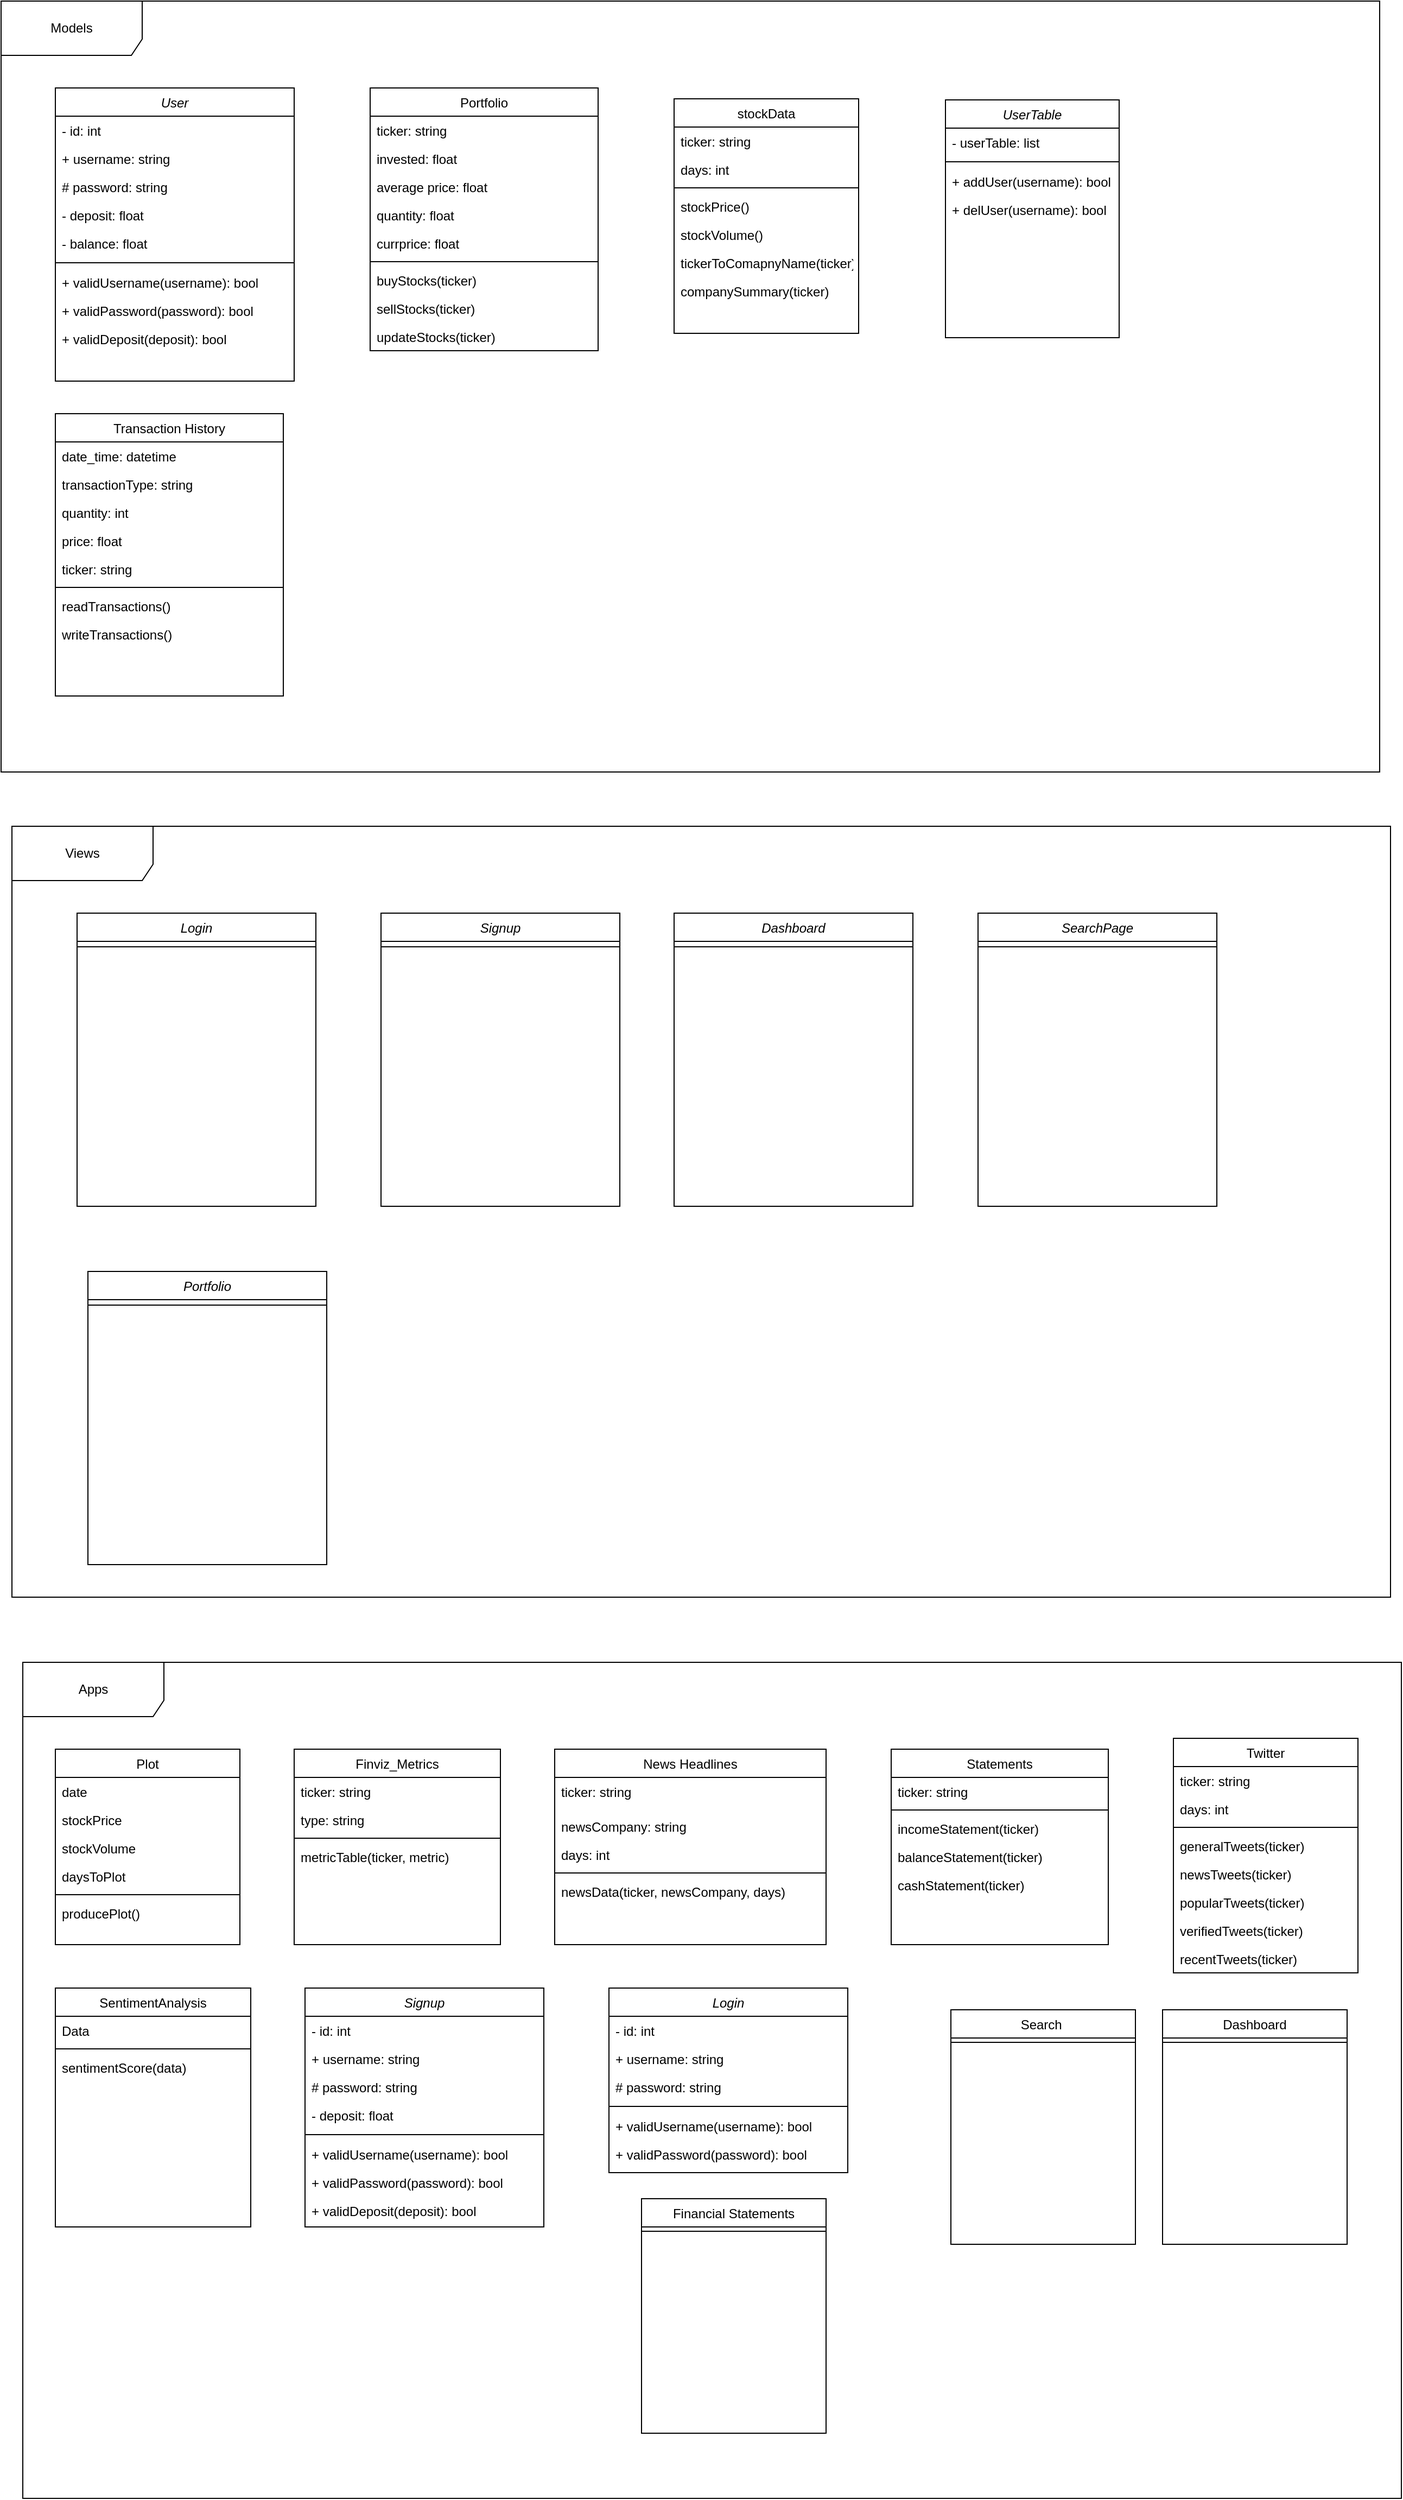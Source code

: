 <mxfile version="17.4.1" type="github">
  <diagram id="C5RBs43oDa-KdzZeNtuy" name="Page-1">
    <mxGraphModel dx="2169" dy="1180" grid="1" gridSize="10" guides="1" tooltips="1" connect="1" arrows="1" fold="1" page="1" pageScale="1" pageWidth="827" pageHeight="1169" math="0" shadow="0">
      <root>
        <mxCell id="WIyWlLk6GJQsqaUBKTNV-0" />
        <mxCell id="WIyWlLk6GJQsqaUBKTNV-1" parent="WIyWlLk6GJQsqaUBKTNV-0" />
        <mxCell id="1weRqugIdBJFa7zjLyVs-10" value="Models" style="shape=umlFrame;whiteSpace=wrap;html=1;hachureGap=4;width=130;height=50;" parent="WIyWlLk6GJQsqaUBKTNV-1" vertex="1">
          <mxGeometry x="-780" y="10" width="1270" height="710" as="geometry" />
        </mxCell>
        <mxCell id="1weRqugIdBJFa7zjLyVs-0" value="User" style="swimlane;fontStyle=2;align=center;verticalAlign=top;childLayout=stackLayout;horizontal=1;startSize=26;horizontalStack=0;resizeParent=1;resizeLast=0;collapsible=1;marginBottom=0;rounded=0;shadow=0;strokeWidth=1;" parent="WIyWlLk6GJQsqaUBKTNV-1" vertex="1">
          <mxGeometry x="-730" y="90" width="220" height="270" as="geometry">
            <mxRectangle x="220" y="120" width="160" height="26" as="alternateBounds" />
          </mxGeometry>
        </mxCell>
        <mxCell id="1weRqugIdBJFa7zjLyVs-1" value="- id: int" style="text;align=left;verticalAlign=top;spacingLeft=4;spacingRight=4;overflow=hidden;rotatable=0;points=[[0,0.5],[1,0.5]];portConstraint=eastwest;rounded=0;shadow=0;html=0;" parent="1weRqugIdBJFa7zjLyVs-0" vertex="1">
          <mxGeometry y="26" width="220" height="26" as="geometry" />
        </mxCell>
        <mxCell id="1weRqugIdBJFa7zjLyVs-2" value="+ username: string" style="text;align=left;verticalAlign=top;spacingLeft=4;spacingRight=4;overflow=hidden;rotatable=0;points=[[0,0.5],[1,0.5]];portConstraint=eastwest;" parent="1weRqugIdBJFa7zjLyVs-0" vertex="1">
          <mxGeometry y="52" width="220" height="26" as="geometry" />
        </mxCell>
        <mxCell id="1weRqugIdBJFa7zjLyVs-3" value="# password: string" style="text;align=left;verticalAlign=top;spacingLeft=4;spacingRight=4;overflow=hidden;rotatable=0;points=[[0,0.5],[1,0.5]];portConstraint=eastwest;rounded=0;shadow=0;html=0;" parent="1weRqugIdBJFa7zjLyVs-0" vertex="1">
          <mxGeometry y="78" width="220" height="26" as="geometry" />
        </mxCell>
        <mxCell id="1weRqugIdBJFa7zjLyVs-4" value="- deposit: float&#xa;" style="text;align=left;verticalAlign=top;spacingLeft=4;spacingRight=4;overflow=hidden;rotatable=0;points=[[0,0.5],[1,0.5]];portConstraint=eastwest;rounded=0;shadow=0;html=0;" parent="1weRqugIdBJFa7zjLyVs-0" vertex="1">
          <mxGeometry y="104" width="220" height="26" as="geometry" />
        </mxCell>
        <mxCell id="1weRqugIdBJFa7zjLyVs-11" value="- balance: float" style="text;align=left;verticalAlign=top;spacingLeft=4;spacingRight=4;overflow=hidden;rotatable=0;points=[[0,0.5],[1,0.5]];portConstraint=eastwest;rounded=0;shadow=0;html=0;" parent="1weRqugIdBJFa7zjLyVs-0" vertex="1">
          <mxGeometry y="130" width="220" height="26" as="geometry" />
        </mxCell>
        <mxCell id="1weRqugIdBJFa7zjLyVs-5" value="" style="line;html=1;strokeWidth=1;align=left;verticalAlign=middle;spacingTop=-1;spacingLeft=3;spacingRight=3;rotatable=0;labelPosition=right;points=[];portConstraint=eastwest;" parent="1weRqugIdBJFa7zjLyVs-0" vertex="1">
          <mxGeometry y="156" width="220" height="10" as="geometry" />
        </mxCell>
        <mxCell id="1weRqugIdBJFa7zjLyVs-6" value="+ validUsername(username): bool&#xa;" style="text;align=left;verticalAlign=top;spacingLeft=4;spacingRight=4;overflow=hidden;rotatable=0;points=[[0,0.5],[1,0.5]];portConstraint=eastwest;" parent="1weRqugIdBJFa7zjLyVs-0" vertex="1">
          <mxGeometry y="166" width="220" height="26" as="geometry" />
        </mxCell>
        <mxCell id="1weRqugIdBJFa7zjLyVs-7" value="+ validPassword(password): bool&#xa;" style="text;align=left;verticalAlign=top;spacingLeft=4;spacingRight=4;overflow=hidden;rotatable=0;points=[[0,0.5],[1,0.5]];portConstraint=eastwest;" parent="1weRqugIdBJFa7zjLyVs-0" vertex="1">
          <mxGeometry y="192" width="220" height="26" as="geometry" />
        </mxCell>
        <mxCell id="1weRqugIdBJFa7zjLyVs-8" value="+ validDeposit(deposit): bool&#xa;" style="text;align=left;verticalAlign=top;spacingLeft=4;spacingRight=4;overflow=hidden;rotatable=0;points=[[0,0.5],[1,0.5]];portConstraint=eastwest;" parent="1weRqugIdBJFa7zjLyVs-0" vertex="1">
          <mxGeometry y="218" width="220" height="26" as="geometry" />
        </mxCell>
        <mxCell id="1weRqugIdBJFa7zjLyVs-22" value="Portfolio&#xa;" style="swimlane;fontStyle=0;align=center;verticalAlign=top;childLayout=stackLayout;horizontal=1;startSize=26;horizontalStack=0;resizeParent=1;resizeLast=0;collapsible=1;marginBottom=0;rounded=0;shadow=0;strokeWidth=1;" parent="WIyWlLk6GJQsqaUBKTNV-1" vertex="1">
          <mxGeometry x="-440" y="90" width="210" height="242" as="geometry">
            <mxRectangle x="550" y="140" width="160" height="26" as="alternateBounds" />
          </mxGeometry>
        </mxCell>
        <mxCell id="1weRqugIdBJFa7zjLyVs-23" value="ticker: string" style="text;align=left;verticalAlign=top;spacingLeft=4;spacingRight=4;overflow=hidden;rotatable=0;points=[[0,0.5],[1,0.5]];portConstraint=eastwest;" parent="1weRqugIdBJFa7zjLyVs-22" vertex="1">
          <mxGeometry y="26" width="210" height="26" as="geometry" />
        </mxCell>
        <mxCell id="1weRqugIdBJFa7zjLyVs-24" value="invested: float" style="text;align=left;verticalAlign=top;spacingLeft=4;spacingRight=4;overflow=hidden;rotatable=0;points=[[0,0.5],[1,0.5]];portConstraint=eastwest;rounded=0;shadow=0;html=0;" parent="1weRqugIdBJFa7zjLyVs-22" vertex="1">
          <mxGeometry y="52" width="210" height="26" as="geometry" />
        </mxCell>
        <mxCell id="1weRqugIdBJFa7zjLyVs-25" value="average price: float" style="text;align=left;verticalAlign=top;spacingLeft=4;spacingRight=4;overflow=hidden;rotatable=0;points=[[0,0.5],[1,0.5]];portConstraint=eastwest;rounded=0;shadow=0;html=0;" parent="1weRqugIdBJFa7zjLyVs-22" vertex="1">
          <mxGeometry y="78" width="210" height="26" as="geometry" />
        </mxCell>
        <mxCell id="1weRqugIdBJFa7zjLyVs-26" value="quantity: float" style="text;align=left;verticalAlign=top;spacingLeft=4;spacingRight=4;overflow=hidden;rotatable=0;points=[[0,0.5],[1,0.5]];portConstraint=eastwest;rounded=0;shadow=0;html=0;" parent="1weRqugIdBJFa7zjLyVs-22" vertex="1">
          <mxGeometry y="104" width="210" height="26" as="geometry" />
        </mxCell>
        <mxCell id="1weRqugIdBJFa7zjLyVs-27" value="currprice: float" style="text;align=left;verticalAlign=top;spacingLeft=4;spacingRight=4;overflow=hidden;rotatable=0;points=[[0,0.5],[1,0.5]];portConstraint=eastwest;rounded=0;shadow=0;html=0;" parent="1weRqugIdBJFa7zjLyVs-22" vertex="1">
          <mxGeometry y="130" width="210" height="26" as="geometry" />
        </mxCell>
        <mxCell id="1weRqugIdBJFa7zjLyVs-28" value="" style="line;html=1;strokeWidth=1;align=left;verticalAlign=middle;spacingTop=-1;spacingLeft=3;spacingRight=3;rotatable=0;labelPosition=right;points=[];portConstraint=eastwest;" parent="1weRqugIdBJFa7zjLyVs-22" vertex="1">
          <mxGeometry y="156" width="210" height="8" as="geometry" />
        </mxCell>
        <mxCell id="1weRqugIdBJFa7zjLyVs-29" value="buyStocks(ticker)" style="text;align=left;verticalAlign=top;spacingLeft=4;spacingRight=4;overflow=hidden;rotatable=0;points=[[0,0.5],[1,0.5]];portConstraint=eastwest;" parent="1weRqugIdBJFa7zjLyVs-22" vertex="1">
          <mxGeometry y="164" width="210" height="26" as="geometry" />
        </mxCell>
        <mxCell id="1weRqugIdBJFa7zjLyVs-30" value="sellStocks(ticker)" style="text;align=left;verticalAlign=top;spacingLeft=4;spacingRight=4;overflow=hidden;rotatable=0;points=[[0,0.5],[1,0.5]];portConstraint=eastwest;" parent="1weRqugIdBJFa7zjLyVs-22" vertex="1">
          <mxGeometry y="190" width="210" height="26" as="geometry" />
        </mxCell>
        <mxCell id="1weRqugIdBJFa7zjLyVs-31" value="updateStocks(ticker)" style="text;align=left;verticalAlign=top;spacingLeft=4;spacingRight=4;overflow=hidden;rotatable=0;points=[[0,0.5],[1,0.5]];portConstraint=eastwest;" parent="1weRqugIdBJFa7zjLyVs-22" vertex="1">
          <mxGeometry y="216" width="210" height="26" as="geometry" />
        </mxCell>
        <mxCell id="1weRqugIdBJFa7zjLyVs-33" value="stockData" style="swimlane;fontStyle=0;align=center;verticalAlign=top;childLayout=stackLayout;horizontal=1;startSize=26;horizontalStack=0;resizeParent=1;resizeLast=0;collapsible=1;marginBottom=0;rounded=0;shadow=0;strokeWidth=1;" parent="WIyWlLk6GJQsqaUBKTNV-1" vertex="1">
          <mxGeometry x="-160" y="100" width="170" height="216" as="geometry">
            <mxRectangle x="340" y="380" width="170" height="26" as="alternateBounds" />
          </mxGeometry>
        </mxCell>
        <mxCell id="1weRqugIdBJFa7zjLyVs-34" value="ticker: string" style="text;align=left;verticalAlign=top;spacingLeft=4;spacingRight=4;overflow=hidden;rotatable=0;points=[[0,0.5],[1,0.5]];portConstraint=eastwest;" parent="1weRqugIdBJFa7zjLyVs-33" vertex="1">
          <mxGeometry y="26" width="170" height="26" as="geometry" />
        </mxCell>
        <mxCell id="1weRqugIdBJFa7zjLyVs-35" value="days: int" style="text;align=left;verticalAlign=top;spacingLeft=4;spacingRight=4;overflow=hidden;rotatable=0;points=[[0,0.5],[1,0.5]];portConstraint=eastwest;" parent="1weRqugIdBJFa7zjLyVs-33" vertex="1">
          <mxGeometry y="52" width="170" height="26" as="geometry" />
        </mxCell>
        <mxCell id="1weRqugIdBJFa7zjLyVs-36" value="" style="line;html=1;strokeWidth=1;align=left;verticalAlign=middle;spacingTop=-1;spacingLeft=3;spacingRight=3;rotatable=0;labelPosition=right;points=[];portConstraint=eastwest;" parent="1weRqugIdBJFa7zjLyVs-33" vertex="1">
          <mxGeometry y="78" width="170" height="8" as="geometry" />
        </mxCell>
        <mxCell id="1weRqugIdBJFa7zjLyVs-37" value="stockPrice()" style="text;align=left;verticalAlign=top;spacingLeft=4;spacingRight=4;overflow=hidden;rotatable=0;points=[[0,0.5],[1,0.5]];portConstraint=eastwest;" parent="1weRqugIdBJFa7zjLyVs-33" vertex="1">
          <mxGeometry y="86" width="170" height="26" as="geometry" />
        </mxCell>
        <mxCell id="1weRqugIdBJFa7zjLyVs-38" value="stockVolume()" style="text;align=left;verticalAlign=top;spacingLeft=4;spacingRight=4;overflow=hidden;rotatable=0;points=[[0,0.5],[1,0.5]];portConstraint=eastwest;" parent="1weRqugIdBJFa7zjLyVs-33" vertex="1">
          <mxGeometry y="112" width="170" height="26" as="geometry" />
        </mxCell>
        <mxCell id="1weRqugIdBJFa7zjLyVs-39" value="tickerToComapnyName(ticker)" style="text;align=left;verticalAlign=top;spacingLeft=4;spacingRight=4;overflow=hidden;rotatable=0;points=[[0,0.5],[1,0.5]];portConstraint=eastwest;" parent="1weRqugIdBJFa7zjLyVs-33" vertex="1">
          <mxGeometry y="138" width="170" height="26" as="geometry" />
        </mxCell>
        <mxCell id="1weRqugIdBJFa7zjLyVs-40" value="companySummary(ticker)" style="text;align=left;verticalAlign=top;spacingLeft=4;spacingRight=4;overflow=hidden;rotatable=0;points=[[0,0.5],[1,0.5]];portConstraint=eastwest;" parent="1weRqugIdBJFa7zjLyVs-33" vertex="1">
          <mxGeometry y="164" width="170" height="26" as="geometry" />
        </mxCell>
        <mxCell id="1weRqugIdBJFa7zjLyVs-41" value="UserTable" style="swimlane;fontStyle=2;align=center;verticalAlign=top;childLayout=stackLayout;horizontal=1;startSize=26;horizontalStack=0;resizeParent=1;resizeLast=0;collapsible=1;marginBottom=0;rounded=0;shadow=0;strokeWidth=1;" parent="WIyWlLk6GJQsqaUBKTNV-1" vertex="1">
          <mxGeometry x="90" y="101" width="160" height="219" as="geometry">
            <mxRectangle x="220" y="120" width="160" height="26" as="alternateBounds" />
          </mxGeometry>
        </mxCell>
        <mxCell id="1weRqugIdBJFa7zjLyVs-42" value="- userTable: list" style="text;align=left;verticalAlign=top;spacingLeft=4;spacingRight=4;overflow=hidden;rotatable=0;points=[[0,0.5],[1,0.5]];portConstraint=eastwest;rounded=0;shadow=0;html=0;" parent="1weRqugIdBJFa7zjLyVs-41" vertex="1">
          <mxGeometry y="26" width="160" height="26" as="geometry" />
        </mxCell>
        <mxCell id="1weRqugIdBJFa7zjLyVs-43" value="" style="line;html=1;strokeWidth=1;align=left;verticalAlign=middle;spacingTop=-1;spacingLeft=3;spacingRight=3;rotatable=0;labelPosition=right;points=[];portConstraint=eastwest;" parent="1weRqugIdBJFa7zjLyVs-41" vertex="1">
          <mxGeometry y="52" width="160" height="10" as="geometry" />
        </mxCell>
        <mxCell id="1weRqugIdBJFa7zjLyVs-44" value="+ addUser(username): bool&#xa;" style="text;align=left;verticalAlign=top;spacingLeft=4;spacingRight=4;overflow=hidden;rotatable=0;points=[[0,0.5],[1,0.5]];portConstraint=eastwest;" parent="1weRqugIdBJFa7zjLyVs-41" vertex="1">
          <mxGeometry y="62" width="160" height="26" as="geometry" />
        </mxCell>
        <mxCell id="1weRqugIdBJFa7zjLyVs-45" value="+ delUser(username): bool&#xa;" style="text;align=left;verticalAlign=top;spacingLeft=4;spacingRight=4;overflow=hidden;rotatable=0;points=[[0,0.5],[1,0.5]];portConstraint=eastwest;" parent="1weRqugIdBJFa7zjLyVs-41" vertex="1">
          <mxGeometry y="88" width="160" height="26" as="geometry" />
        </mxCell>
        <mxCell id="1weRqugIdBJFa7zjLyVs-46" value="Views" style="shape=umlFrame;whiteSpace=wrap;html=1;hachureGap=4;width=130;height=50;" parent="WIyWlLk6GJQsqaUBKTNV-1" vertex="1">
          <mxGeometry x="-770" y="770" width="1270" height="710" as="geometry" />
        </mxCell>
        <mxCell id="1weRqugIdBJFa7zjLyVs-47" value="Portfolio" style="swimlane;fontStyle=2;align=center;verticalAlign=top;childLayout=stackLayout;horizontal=1;startSize=26;horizontalStack=0;resizeParent=1;resizeLast=0;collapsible=1;marginBottom=0;rounded=0;shadow=0;strokeWidth=1;" parent="WIyWlLk6GJQsqaUBKTNV-1" vertex="1">
          <mxGeometry x="-700" y="1180" width="220" height="270" as="geometry">
            <mxRectangle x="220" y="120" width="160" height="26" as="alternateBounds" />
          </mxGeometry>
        </mxCell>
        <mxCell id="1weRqugIdBJFa7zjLyVs-54" value="" style="line;html=1;strokeWidth=1;align=left;verticalAlign=middle;spacingTop=-1;spacingLeft=3;spacingRight=3;rotatable=0;labelPosition=right;points=[];portConstraint=eastwest;" parent="1weRqugIdBJFa7zjLyVs-47" vertex="1">
          <mxGeometry y="26" width="220" height="10" as="geometry" />
        </mxCell>
        <mxCell id="1weRqugIdBJFa7zjLyVs-81" value="Login" style="swimlane;fontStyle=2;align=center;verticalAlign=top;childLayout=stackLayout;horizontal=1;startSize=26;horizontalStack=0;resizeParent=1;resizeLast=0;collapsible=1;marginBottom=0;rounded=0;shadow=0;strokeWidth=1;" parent="WIyWlLk6GJQsqaUBKTNV-1" vertex="1">
          <mxGeometry x="-710" y="850" width="220" height="270" as="geometry">
            <mxRectangle x="220" y="120" width="160" height="26" as="alternateBounds" />
          </mxGeometry>
        </mxCell>
        <mxCell id="1weRqugIdBJFa7zjLyVs-82" value="" style="line;html=1;strokeWidth=1;align=left;verticalAlign=middle;spacingTop=-1;spacingLeft=3;spacingRight=3;rotatable=0;labelPosition=right;points=[];portConstraint=eastwest;" parent="1weRqugIdBJFa7zjLyVs-81" vertex="1">
          <mxGeometry y="26" width="220" height="10" as="geometry" />
        </mxCell>
        <mxCell id="1weRqugIdBJFa7zjLyVs-83" value="Signup" style="swimlane;fontStyle=2;align=center;verticalAlign=top;childLayout=stackLayout;horizontal=1;startSize=26;horizontalStack=0;resizeParent=1;resizeLast=0;collapsible=1;marginBottom=0;rounded=0;shadow=0;strokeWidth=1;" parent="WIyWlLk6GJQsqaUBKTNV-1" vertex="1">
          <mxGeometry x="-430" y="850" width="220" height="270" as="geometry">
            <mxRectangle x="220" y="120" width="160" height="26" as="alternateBounds" />
          </mxGeometry>
        </mxCell>
        <mxCell id="1weRqugIdBJFa7zjLyVs-84" value="" style="line;html=1;strokeWidth=1;align=left;verticalAlign=middle;spacingTop=-1;spacingLeft=3;spacingRight=3;rotatable=0;labelPosition=right;points=[];portConstraint=eastwest;" parent="1weRqugIdBJFa7zjLyVs-83" vertex="1">
          <mxGeometry y="26" width="220" height="10" as="geometry" />
        </mxCell>
        <mxCell id="1weRqugIdBJFa7zjLyVs-85" value="SearchPage" style="swimlane;fontStyle=2;align=center;verticalAlign=top;childLayout=stackLayout;horizontal=1;startSize=26;horizontalStack=0;resizeParent=1;resizeLast=0;collapsible=1;marginBottom=0;rounded=0;shadow=0;strokeWidth=1;" parent="WIyWlLk6GJQsqaUBKTNV-1" vertex="1">
          <mxGeometry x="120" y="850" width="220" height="270" as="geometry">
            <mxRectangle x="220" y="120" width="160" height="26" as="alternateBounds" />
          </mxGeometry>
        </mxCell>
        <mxCell id="1weRqugIdBJFa7zjLyVs-86" value="" style="line;html=1;strokeWidth=1;align=left;verticalAlign=middle;spacingTop=-1;spacingLeft=3;spacingRight=3;rotatable=0;labelPosition=right;points=[];portConstraint=eastwest;" parent="1weRqugIdBJFa7zjLyVs-85" vertex="1">
          <mxGeometry y="26" width="220" height="10" as="geometry" />
        </mxCell>
        <mxCell id="1weRqugIdBJFa7zjLyVs-87" value="Dashboard" style="swimlane;fontStyle=2;align=center;verticalAlign=top;childLayout=stackLayout;horizontal=1;startSize=26;horizontalStack=0;resizeParent=1;resizeLast=0;collapsible=1;marginBottom=0;rounded=0;shadow=0;strokeWidth=1;" parent="WIyWlLk6GJQsqaUBKTNV-1" vertex="1">
          <mxGeometry x="-160" y="850" width="220" height="270" as="geometry">
            <mxRectangle x="220" y="120" width="160" height="26" as="alternateBounds" />
          </mxGeometry>
        </mxCell>
        <mxCell id="1weRqugIdBJFa7zjLyVs-88" value="" style="line;html=1;strokeWidth=1;align=left;verticalAlign=middle;spacingTop=-1;spacingLeft=3;spacingRight=3;rotatable=0;labelPosition=right;points=[];portConstraint=eastwest;" parent="1weRqugIdBJFa7zjLyVs-87" vertex="1">
          <mxGeometry y="26" width="220" height="10" as="geometry" />
        </mxCell>
        <mxCell id="1weRqugIdBJFa7zjLyVs-90" value="Apps" style="shape=umlFrame;whiteSpace=wrap;html=1;hachureGap=4;width=130;height=50;" parent="WIyWlLk6GJQsqaUBKTNV-1" vertex="1">
          <mxGeometry x="-760" y="1540" width="1270" height="770" as="geometry" />
        </mxCell>
        <mxCell id="1weRqugIdBJFa7zjLyVs-91" value="Plot" style="swimlane;fontStyle=0;align=center;verticalAlign=top;childLayout=stackLayout;horizontal=1;startSize=26;horizontalStack=0;resizeParent=1;resizeLast=0;collapsible=1;marginBottom=0;rounded=0;shadow=0;strokeWidth=1;" parent="WIyWlLk6GJQsqaUBKTNV-1" vertex="1">
          <mxGeometry x="-730" y="1620" width="170" height="180" as="geometry">
            <mxRectangle x="340" y="380" width="170" height="26" as="alternateBounds" />
          </mxGeometry>
        </mxCell>
        <mxCell id="1weRqugIdBJFa7zjLyVs-92" value="date" style="text;align=left;verticalAlign=top;spacingLeft=4;spacingRight=4;overflow=hidden;rotatable=0;points=[[0,0.5],[1,0.5]];portConstraint=eastwest;" parent="1weRqugIdBJFa7zjLyVs-91" vertex="1">
          <mxGeometry y="26" width="170" height="26" as="geometry" />
        </mxCell>
        <mxCell id="1weRqugIdBJFa7zjLyVs-93" value="stockPrice" style="text;align=left;verticalAlign=top;spacingLeft=4;spacingRight=4;overflow=hidden;rotatable=0;points=[[0,0.5],[1,0.5]];portConstraint=eastwest;" parent="1weRqugIdBJFa7zjLyVs-91" vertex="1">
          <mxGeometry y="52" width="170" height="26" as="geometry" />
        </mxCell>
        <mxCell id="1weRqugIdBJFa7zjLyVs-94" value="stockVolume" style="text;align=left;verticalAlign=top;spacingLeft=4;spacingRight=4;overflow=hidden;rotatable=0;points=[[0,0.5],[1,0.5]];portConstraint=eastwest;" parent="1weRqugIdBJFa7zjLyVs-91" vertex="1">
          <mxGeometry y="78" width="170" height="26" as="geometry" />
        </mxCell>
        <mxCell id="1weRqugIdBJFa7zjLyVs-95" value="daysToPlot" style="text;align=left;verticalAlign=top;spacingLeft=4;spacingRight=4;overflow=hidden;rotatable=0;points=[[0,0.5],[1,0.5]];portConstraint=eastwest;" parent="1weRqugIdBJFa7zjLyVs-91" vertex="1">
          <mxGeometry y="104" width="170" height="26" as="geometry" />
        </mxCell>
        <mxCell id="1weRqugIdBJFa7zjLyVs-96" value="" style="line;html=1;strokeWidth=1;align=left;verticalAlign=middle;spacingTop=-1;spacingLeft=3;spacingRight=3;rotatable=0;labelPosition=right;points=[];portConstraint=eastwest;" parent="1weRqugIdBJFa7zjLyVs-91" vertex="1">
          <mxGeometry y="130" width="170" height="8" as="geometry" />
        </mxCell>
        <mxCell id="1weRqugIdBJFa7zjLyVs-97" value="producePlot()" style="text;align=left;verticalAlign=top;spacingLeft=4;spacingRight=4;overflow=hidden;rotatable=0;points=[[0,0.5],[1,0.5]];portConstraint=eastwest;" parent="1weRqugIdBJFa7zjLyVs-91" vertex="1">
          <mxGeometry y="138" width="170" height="26" as="geometry" />
        </mxCell>
        <mxCell id="1weRqugIdBJFa7zjLyVs-98" value="News Headlines" style="swimlane;fontStyle=0;align=center;verticalAlign=top;childLayout=stackLayout;horizontal=1;startSize=26;horizontalStack=0;resizeParent=1;resizeLast=0;collapsible=1;marginBottom=0;rounded=0;shadow=0;strokeWidth=1;" parent="WIyWlLk6GJQsqaUBKTNV-1" vertex="1">
          <mxGeometry x="-270" y="1620" width="250" height="180" as="geometry">
            <mxRectangle x="340" y="380" width="170" height="26" as="alternateBounds" />
          </mxGeometry>
        </mxCell>
        <mxCell id="1weRqugIdBJFa7zjLyVs-99" value="ticker: string" style="text;align=left;verticalAlign=top;spacingLeft=4;spacingRight=4;overflow=hidden;rotatable=0;points=[[0,0.5],[1,0.5]];portConstraint=eastwest;" parent="1weRqugIdBJFa7zjLyVs-98" vertex="1">
          <mxGeometry y="26" width="250" height="32" as="geometry" />
        </mxCell>
        <mxCell id="1weRqugIdBJFa7zjLyVs-100" value="newsCompany: string" style="text;align=left;verticalAlign=top;spacingLeft=4;spacingRight=4;overflow=hidden;rotatable=0;points=[[0,0.5],[1,0.5]];portConstraint=eastwest;" parent="1weRqugIdBJFa7zjLyVs-98" vertex="1">
          <mxGeometry y="58" width="250" height="26" as="geometry" />
        </mxCell>
        <mxCell id="1weRqugIdBJFa7zjLyVs-101" value="days: int" style="text;align=left;verticalAlign=top;spacingLeft=4;spacingRight=4;overflow=hidden;rotatable=0;points=[[0,0.5],[1,0.5]];portConstraint=eastwest;" parent="1weRqugIdBJFa7zjLyVs-98" vertex="1">
          <mxGeometry y="84" width="250" height="26" as="geometry" />
        </mxCell>
        <mxCell id="1weRqugIdBJFa7zjLyVs-102" value="" style="line;html=1;strokeWidth=1;align=left;verticalAlign=middle;spacingTop=-1;spacingLeft=3;spacingRight=3;rotatable=0;labelPosition=right;points=[];portConstraint=eastwest;" parent="1weRqugIdBJFa7zjLyVs-98" vertex="1">
          <mxGeometry y="110" width="250" height="8" as="geometry" />
        </mxCell>
        <mxCell id="1weRqugIdBJFa7zjLyVs-103" value="newsData(ticker, newsCompany, days)" style="text;align=left;verticalAlign=top;spacingLeft=4;spacingRight=4;overflow=hidden;rotatable=0;points=[[0,0.5],[1,0.5]];portConstraint=eastwest;" parent="1weRqugIdBJFa7zjLyVs-98" vertex="1">
          <mxGeometry y="118" width="250" height="26" as="geometry" />
        </mxCell>
        <mxCell id="1weRqugIdBJFa7zjLyVs-104" value="Statements" style="swimlane;fontStyle=0;align=center;verticalAlign=top;childLayout=stackLayout;horizontal=1;startSize=26;horizontalStack=0;resizeParent=1;resizeLast=0;collapsible=1;marginBottom=0;rounded=0;shadow=0;strokeWidth=1;" parent="WIyWlLk6GJQsqaUBKTNV-1" vertex="1">
          <mxGeometry x="40" y="1620" width="200" height="180" as="geometry">
            <mxRectangle x="340" y="380" width="170" height="26" as="alternateBounds" />
          </mxGeometry>
        </mxCell>
        <mxCell id="1weRqugIdBJFa7zjLyVs-105" value="ticker: string" style="text;align=left;verticalAlign=top;spacingLeft=4;spacingRight=4;overflow=hidden;rotatable=0;points=[[0,0.5],[1,0.5]];portConstraint=eastwest;" parent="1weRqugIdBJFa7zjLyVs-104" vertex="1">
          <mxGeometry y="26" width="200" height="26" as="geometry" />
        </mxCell>
        <mxCell id="1weRqugIdBJFa7zjLyVs-106" value="" style="line;html=1;strokeWidth=1;align=left;verticalAlign=middle;spacingTop=-1;spacingLeft=3;spacingRight=3;rotatable=0;labelPosition=right;points=[];portConstraint=eastwest;" parent="1weRqugIdBJFa7zjLyVs-104" vertex="1">
          <mxGeometry y="52" width="200" height="8" as="geometry" />
        </mxCell>
        <mxCell id="1weRqugIdBJFa7zjLyVs-107" value="incomeStatement(ticker)" style="text;align=left;verticalAlign=top;spacingLeft=4;spacingRight=4;overflow=hidden;rotatable=0;points=[[0,0.5],[1,0.5]];portConstraint=eastwest;" parent="1weRqugIdBJFa7zjLyVs-104" vertex="1">
          <mxGeometry y="60" width="200" height="26" as="geometry" />
        </mxCell>
        <mxCell id="1weRqugIdBJFa7zjLyVs-108" value="balanceStatement(ticker)" style="text;align=left;verticalAlign=top;spacingLeft=4;spacingRight=4;overflow=hidden;rotatable=0;points=[[0,0.5],[1,0.5]];portConstraint=eastwest;" parent="1weRqugIdBJFa7zjLyVs-104" vertex="1">
          <mxGeometry y="86" width="200" height="26" as="geometry" />
        </mxCell>
        <mxCell id="1weRqugIdBJFa7zjLyVs-109" value="cashStatement(ticker)" style="text;align=left;verticalAlign=top;spacingLeft=4;spacingRight=4;overflow=hidden;rotatable=0;points=[[0,0.5],[1,0.5]];portConstraint=eastwest;" parent="1weRqugIdBJFa7zjLyVs-104" vertex="1">
          <mxGeometry y="112" width="200" height="26" as="geometry" />
        </mxCell>
        <mxCell id="1weRqugIdBJFa7zjLyVs-110" value="Finviz_Metrics" style="swimlane;fontStyle=0;align=center;verticalAlign=top;childLayout=stackLayout;horizontal=1;startSize=26;horizontalStack=0;resizeParent=1;resizeLast=0;collapsible=1;marginBottom=0;rounded=0;shadow=0;strokeWidth=1;" parent="WIyWlLk6GJQsqaUBKTNV-1" vertex="1">
          <mxGeometry x="-510" y="1620" width="190" height="180" as="geometry">
            <mxRectangle x="340" y="380" width="170" height="26" as="alternateBounds" />
          </mxGeometry>
        </mxCell>
        <mxCell id="1weRqugIdBJFa7zjLyVs-111" value="ticker: string" style="text;align=left;verticalAlign=top;spacingLeft=4;spacingRight=4;overflow=hidden;rotatable=0;points=[[0,0.5],[1,0.5]];portConstraint=eastwest;" parent="1weRqugIdBJFa7zjLyVs-110" vertex="1">
          <mxGeometry y="26" width="190" height="26" as="geometry" />
        </mxCell>
        <mxCell id="1weRqugIdBJFa7zjLyVs-112" value="type: string" style="text;align=left;verticalAlign=top;spacingLeft=4;spacingRight=4;overflow=hidden;rotatable=0;points=[[0,0.5],[1,0.5]];portConstraint=eastwest;" parent="1weRqugIdBJFa7zjLyVs-110" vertex="1">
          <mxGeometry y="52" width="190" height="26" as="geometry" />
        </mxCell>
        <mxCell id="1weRqugIdBJFa7zjLyVs-113" value="" style="line;html=1;strokeWidth=1;align=left;verticalAlign=middle;spacingTop=-1;spacingLeft=3;spacingRight=3;rotatable=0;labelPosition=right;points=[];portConstraint=eastwest;" parent="1weRqugIdBJFa7zjLyVs-110" vertex="1">
          <mxGeometry y="78" width="190" height="8" as="geometry" />
        </mxCell>
        <mxCell id="1weRqugIdBJFa7zjLyVs-114" value="metricTable(ticker, metric)" style="text;align=left;verticalAlign=top;spacingLeft=4;spacingRight=4;overflow=hidden;rotatable=0;points=[[0,0.5],[1,0.5]];portConstraint=eastwest;" parent="1weRqugIdBJFa7zjLyVs-110" vertex="1">
          <mxGeometry y="86" width="190" height="26" as="geometry" />
        </mxCell>
        <mxCell id="1weRqugIdBJFa7zjLyVs-115" value="Twitter" style="swimlane;fontStyle=0;align=center;verticalAlign=top;childLayout=stackLayout;horizontal=1;startSize=26;horizontalStack=0;resizeParent=1;resizeLast=0;collapsible=1;marginBottom=0;rounded=0;shadow=0;strokeWidth=1;" parent="WIyWlLk6GJQsqaUBKTNV-1" vertex="1">
          <mxGeometry x="300" y="1610" width="170" height="216" as="geometry">
            <mxRectangle x="340" y="380" width="170" height="26" as="alternateBounds" />
          </mxGeometry>
        </mxCell>
        <mxCell id="1weRqugIdBJFa7zjLyVs-116" value="ticker: string" style="text;align=left;verticalAlign=top;spacingLeft=4;spacingRight=4;overflow=hidden;rotatable=0;points=[[0,0.5],[1,0.5]];portConstraint=eastwest;" parent="1weRqugIdBJFa7zjLyVs-115" vertex="1">
          <mxGeometry y="26" width="170" height="26" as="geometry" />
        </mxCell>
        <mxCell id="1weRqugIdBJFa7zjLyVs-117" value="days: int" style="text;align=left;verticalAlign=top;spacingLeft=4;spacingRight=4;overflow=hidden;rotatable=0;points=[[0,0.5],[1,0.5]];portConstraint=eastwest;" parent="1weRqugIdBJFa7zjLyVs-115" vertex="1">
          <mxGeometry y="52" width="170" height="26" as="geometry" />
        </mxCell>
        <mxCell id="1weRqugIdBJFa7zjLyVs-118" value="" style="line;html=1;strokeWidth=1;align=left;verticalAlign=middle;spacingTop=-1;spacingLeft=3;spacingRight=3;rotatable=0;labelPosition=right;points=[];portConstraint=eastwest;" parent="1weRqugIdBJFa7zjLyVs-115" vertex="1">
          <mxGeometry y="78" width="170" height="8" as="geometry" />
        </mxCell>
        <mxCell id="1weRqugIdBJFa7zjLyVs-119" value="generalTweets(ticker)" style="text;align=left;verticalAlign=top;spacingLeft=4;spacingRight=4;overflow=hidden;rotatable=0;points=[[0,0.5],[1,0.5]];portConstraint=eastwest;" parent="1weRqugIdBJFa7zjLyVs-115" vertex="1">
          <mxGeometry y="86" width="170" height="26" as="geometry" />
        </mxCell>
        <mxCell id="1weRqugIdBJFa7zjLyVs-120" value="newsTweets(ticker)" style="text;align=left;verticalAlign=top;spacingLeft=4;spacingRight=4;overflow=hidden;rotatable=0;points=[[0,0.5],[1,0.5]];portConstraint=eastwest;" parent="1weRqugIdBJFa7zjLyVs-115" vertex="1">
          <mxGeometry y="112" width="170" height="26" as="geometry" />
        </mxCell>
        <mxCell id="1weRqugIdBJFa7zjLyVs-121" value="popularTweets(ticker)" style="text;align=left;verticalAlign=top;spacingLeft=4;spacingRight=4;overflow=hidden;rotatable=0;points=[[0,0.5],[1,0.5]];portConstraint=eastwest;" parent="1weRqugIdBJFa7zjLyVs-115" vertex="1">
          <mxGeometry y="138" width="170" height="26" as="geometry" />
        </mxCell>
        <mxCell id="1weRqugIdBJFa7zjLyVs-122" value="verifiedTweets(ticker)" style="text;align=left;verticalAlign=top;spacingLeft=4;spacingRight=4;overflow=hidden;rotatable=0;points=[[0,0.5],[1,0.5]];portConstraint=eastwest;" parent="1weRqugIdBJFa7zjLyVs-115" vertex="1">
          <mxGeometry y="164" width="170" height="26" as="geometry" />
        </mxCell>
        <mxCell id="1weRqugIdBJFa7zjLyVs-123" value="recentTweets(ticker)" style="text;align=left;verticalAlign=top;spacingLeft=4;spacingRight=4;overflow=hidden;rotatable=0;points=[[0,0.5],[1,0.5]];portConstraint=eastwest;" parent="1weRqugIdBJFa7zjLyVs-115" vertex="1">
          <mxGeometry y="190" width="170" height="26" as="geometry" />
        </mxCell>
        <mxCell id="1weRqugIdBJFa7zjLyVs-124" value="SentimentAnalysis" style="swimlane;fontStyle=0;align=center;verticalAlign=top;childLayout=stackLayout;horizontal=1;startSize=26;horizontalStack=0;resizeParent=1;resizeLast=0;collapsible=1;marginBottom=0;rounded=0;shadow=0;strokeWidth=1;" parent="WIyWlLk6GJQsqaUBKTNV-1" vertex="1">
          <mxGeometry x="-730" y="1840" width="180" height="220" as="geometry">
            <mxRectangle x="130" y="380" width="160" height="26" as="alternateBounds" />
          </mxGeometry>
        </mxCell>
        <mxCell id="1weRqugIdBJFa7zjLyVs-125" value="Data" style="text;align=left;verticalAlign=top;spacingLeft=4;spacingRight=4;overflow=hidden;rotatable=0;points=[[0,0.5],[1,0.5]];portConstraint=eastwest;" parent="1weRqugIdBJFa7zjLyVs-124" vertex="1">
          <mxGeometry y="26" width="180" height="26" as="geometry" />
        </mxCell>
        <mxCell id="1weRqugIdBJFa7zjLyVs-126" value="" style="line;html=1;strokeWidth=1;align=left;verticalAlign=middle;spacingTop=-1;spacingLeft=3;spacingRight=3;rotatable=0;labelPosition=right;points=[];portConstraint=eastwest;" parent="1weRqugIdBJFa7zjLyVs-124" vertex="1">
          <mxGeometry y="52" width="180" height="8" as="geometry" />
        </mxCell>
        <mxCell id="1weRqugIdBJFa7zjLyVs-127" value="sentimentScore(data)" style="text;align=left;verticalAlign=top;spacingLeft=4;spacingRight=4;overflow=hidden;rotatable=0;points=[[0,0.5],[1,0.5]];portConstraint=eastwest;" parent="1weRqugIdBJFa7zjLyVs-124" vertex="1">
          <mxGeometry y="60" width="180" height="26" as="geometry" />
        </mxCell>
        <mxCell id="1weRqugIdBJFa7zjLyVs-128" value="Transaction History" style="swimlane;fontStyle=0;align=center;verticalAlign=top;childLayout=stackLayout;horizontal=1;startSize=26;horizontalStack=0;resizeParent=1;resizeLast=0;collapsible=1;marginBottom=0;rounded=0;shadow=0;strokeWidth=1;" parent="WIyWlLk6GJQsqaUBKTNV-1" vertex="1">
          <mxGeometry x="-730" y="390" width="210" height="260" as="geometry">
            <mxRectangle x="340" y="380" width="170" height="26" as="alternateBounds" />
          </mxGeometry>
        </mxCell>
        <mxCell id="1weRqugIdBJFa7zjLyVs-129" value="date_time: datetime" style="text;align=left;verticalAlign=top;spacingLeft=4;spacingRight=4;overflow=hidden;rotatable=0;points=[[0,0.5],[1,0.5]];portConstraint=eastwest;" parent="1weRqugIdBJFa7zjLyVs-128" vertex="1">
          <mxGeometry y="26" width="210" height="26" as="geometry" />
        </mxCell>
        <mxCell id="1weRqugIdBJFa7zjLyVs-130" value="transactionType: string" style="text;align=left;verticalAlign=top;spacingLeft=4;spacingRight=4;overflow=hidden;rotatable=0;points=[[0,0.5],[1,0.5]];portConstraint=eastwest;" parent="1weRqugIdBJFa7zjLyVs-128" vertex="1">
          <mxGeometry y="52" width="210" height="26" as="geometry" />
        </mxCell>
        <mxCell id="1weRqugIdBJFa7zjLyVs-131" value="quantity: int" style="text;align=left;verticalAlign=top;spacingLeft=4;spacingRight=4;overflow=hidden;rotatable=0;points=[[0,0.5],[1,0.5]];portConstraint=eastwest;" parent="1weRqugIdBJFa7zjLyVs-128" vertex="1">
          <mxGeometry y="78" width="210" height="26" as="geometry" />
        </mxCell>
        <mxCell id="1weRqugIdBJFa7zjLyVs-132" value="price: float" style="text;align=left;verticalAlign=top;spacingLeft=4;spacingRight=4;overflow=hidden;rotatable=0;points=[[0,0.5],[1,0.5]];portConstraint=eastwest;" parent="1weRqugIdBJFa7zjLyVs-128" vertex="1">
          <mxGeometry y="104" width="210" height="26" as="geometry" />
        </mxCell>
        <mxCell id="1weRqugIdBJFa7zjLyVs-133" value="ticker: string" style="text;align=left;verticalAlign=top;spacingLeft=4;spacingRight=4;overflow=hidden;rotatable=0;points=[[0,0.5],[1,0.5]];portConstraint=eastwest;" parent="1weRqugIdBJFa7zjLyVs-128" vertex="1">
          <mxGeometry y="130" width="210" height="26" as="geometry" />
        </mxCell>
        <mxCell id="1weRqugIdBJFa7zjLyVs-134" value="" style="line;html=1;strokeWidth=1;align=left;verticalAlign=middle;spacingTop=-1;spacingLeft=3;spacingRight=3;rotatable=0;labelPosition=right;points=[];portConstraint=eastwest;" parent="1weRqugIdBJFa7zjLyVs-128" vertex="1">
          <mxGeometry y="156" width="210" height="8" as="geometry" />
        </mxCell>
        <mxCell id="1weRqugIdBJFa7zjLyVs-135" value="readTransactions()" style="text;align=left;verticalAlign=top;spacingLeft=4;spacingRight=4;overflow=hidden;rotatable=0;points=[[0,0.5],[1,0.5]];portConstraint=eastwest;" parent="1weRqugIdBJFa7zjLyVs-128" vertex="1">
          <mxGeometry y="164" width="210" height="26" as="geometry" />
        </mxCell>
        <mxCell id="1weRqugIdBJFa7zjLyVs-136" value="writeTransactions()" style="text;align=left;verticalAlign=top;spacingLeft=4;spacingRight=4;overflow=hidden;rotatable=0;points=[[0,0.5],[1,0.5]];portConstraint=eastwest;" parent="1weRqugIdBJFa7zjLyVs-128" vertex="1">
          <mxGeometry y="190" width="210" height="26" as="geometry" />
        </mxCell>
        <mxCell id="1weRqugIdBJFa7zjLyVs-162" value="Login" style="swimlane;fontStyle=2;align=center;verticalAlign=top;childLayout=stackLayout;horizontal=1;startSize=26;horizontalStack=0;resizeParent=1;resizeLast=0;collapsible=1;marginBottom=0;rounded=0;shadow=0;strokeWidth=1;" parent="WIyWlLk6GJQsqaUBKTNV-1" vertex="1">
          <mxGeometry x="-220" y="1840" width="220" height="170" as="geometry">
            <mxRectangle x="220" y="120" width="160" height="26" as="alternateBounds" />
          </mxGeometry>
        </mxCell>
        <mxCell id="1weRqugIdBJFa7zjLyVs-163" value="- id: int" style="text;align=left;verticalAlign=top;spacingLeft=4;spacingRight=4;overflow=hidden;rotatable=0;points=[[0,0.5],[1,0.5]];portConstraint=eastwest;rounded=0;shadow=0;html=0;" parent="1weRqugIdBJFa7zjLyVs-162" vertex="1">
          <mxGeometry y="26" width="220" height="26" as="geometry" />
        </mxCell>
        <mxCell id="1weRqugIdBJFa7zjLyVs-164" value="+ username: string" style="text;align=left;verticalAlign=top;spacingLeft=4;spacingRight=4;overflow=hidden;rotatable=0;points=[[0,0.5],[1,0.5]];portConstraint=eastwest;" parent="1weRqugIdBJFa7zjLyVs-162" vertex="1">
          <mxGeometry y="52" width="220" height="26" as="geometry" />
        </mxCell>
        <mxCell id="1weRqugIdBJFa7zjLyVs-165" value="# password: string" style="text;align=left;verticalAlign=top;spacingLeft=4;spacingRight=4;overflow=hidden;rotatable=0;points=[[0,0.5],[1,0.5]];portConstraint=eastwest;rounded=0;shadow=0;html=0;" parent="1weRqugIdBJFa7zjLyVs-162" vertex="1">
          <mxGeometry y="78" width="220" height="26" as="geometry" />
        </mxCell>
        <mxCell id="1weRqugIdBJFa7zjLyVs-166" value="" style="line;html=1;strokeWidth=1;align=left;verticalAlign=middle;spacingTop=-1;spacingLeft=3;spacingRight=3;rotatable=0;labelPosition=right;points=[];portConstraint=eastwest;" parent="1weRqugIdBJFa7zjLyVs-162" vertex="1">
          <mxGeometry y="104" width="220" height="10" as="geometry" />
        </mxCell>
        <mxCell id="1weRqugIdBJFa7zjLyVs-167" value="+ validUsername(username): bool&#xa;" style="text;align=left;verticalAlign=top;spacingLeft=4;spacingRight=4;overflow=hidden;rotatable=0;points=[[0,0.5],[1,0.5]];portConstraint=eastwest;" parent="1weRqugIdBJFa7zjLyVs-162" vertex="1">
          <mxGeometry y="114" width="220" height="26" as="geometry" />
        </mxCell>
        <mxCell id="1weRqugIdBJFa7zjLyVs-168" value="+ validPassword(password): bool&#xa;" style="text;align=left;verticalAlign=top;spacingLeft=4;spacingRight=4;overflow=hidden;rotatable=0;points=[[0,0.5],[1,0.5]];portConstraint=eastwest;" parent="1weRqugIdBJFa7zjLyVs-162" vertex="1">
          <mxGeometry y="140" width="220" height="26" as="geometry" />
        </mxCell>
        <mxCell id="1weRqugIdBJFa7zjLyVs-169" value="Signup" style="swimlane;fontStyle=2;align=center;verticalAlign=top;childLayout=stackLayout;horizontal=1;startSize=26;horizontalStack=0;resizeParent=1;resizeLast=0;collapsible=1;marginBottom=0;rounded=0;shadow=0;strokeWidth=1;" parent="WIyWlLk6GJQsqaUBKTNV-1" vertex="1">
          <mxGeometry x="-500" y="1840" width="220" height="220" as="geometry">
            <mxRectangle x="220" y="120" width="160" height="26" as="alternateBounds" />
          </mxGeometry>
        </mxCell>
        <mxCell id="1weRqugIdBJFa7zjLyVs-170" value="- id: int" style="text;align=left;verticalAlign=top;spacingLeft=4;spacingRight=4;overflow=hidden;rotatable=0;points=[[0,0.5],[1,0.5]];portConstraint=eastwest;rounded=0;shadow=0;html=0;" parent="1weRqugIdBJFa7zjLyVs-169" vertex="1">
          <mxGeometry y="26" width="220" height="26" as="geometry" />
        </mxCell>
        <mxCell id="1weRqugIdBJFa7zjLyVs-171" value="+ username: string" style="text;align=left;verticalAlign=top;spacingLeft=4;spacingRight=4;overflow=hidden;rotatable=0;points=[[0,0.5],[1,0.5]];portConstraint=eastwest;" parent="1weRqugIdBJFa7zjLyVs-169" vertex="1">
          <mxGeometry y="52" width="220" height="26" as="geometry" />
        </mxCell>
        <mxCell id="1weRqugIdBJFa7zjLyVs-172" value="# password: string" style="text;align=left;verticalAlign=top;spacingLeft=4;spacingRight=4;overflow=hidden;rotatable=0;points=[[0,0.5],[1,0.5]];portConstraint=eastwest;rounded=0;shadow=0;html=0;" parent="1weRqugIdBJFa7zjLyVs-169" vertex="1">
          <mxGeometry y="78" width="220" height="26" as="geometry" />
        </mxCell>
        <mxCell id="1weRqugIdBJFa7zjLyVs-173" value="- deposit: float&#xa;" style="text;align=left;verticalAlign=top;spacingLeft=4;spacingRight=4;overflow=hidden;rotatable=0;points=[[0,0.5],[1,0.5]];portConstraint=eastwest;rounded=0;shadow=0;html=0;" parent="1weRqugIdBJFa7zjLyVs-169" vertex="1">
          <mxGeometry y="104" width="220" height="26" as="geometry" />
        </mxCell>
        <mxCell id="1weRqugIdBJFa7zjLyVs-174" value="" style="line;html=1;strokeWidth=1;align=left;verticalAlign=middle;spacingTop=-1;spacingLeft=3;spacingRight=3;rotatable=0;labelPosition=right;points=[];portConstraint=eastwest;" parent="1weRqugIdBJFa7zjLyVs-169" vertex="1">
          <mxGeometry y="130" width="220" height="10" as="geometry" />
        </mxCell>
        <mxCell id="1weRqugIdBJFa7zjLyVs-175" value="+ validUsername(username): bool&#xa;" style="text;align=left;verticalAlign=top;spacingLeft=4;spacingRight=4;overflow=hidden;rotatable=0;points=[[0,0.5],[1,0.5]];portConstraint=eastwest;" parent="1weRqugIdBJFa7zjLyVs-169" vertex="1">
          <mxGeometry y="140" width="220" height="26" as="geometry" />
        </mxCell>
        <mxCell id="1weRqugIdBJFa7zjLyVs-176" value="+ validPassword(password): bool&#xa;" style="text;align=left;verticalAlign=top;spacingLeft=4;spacingRight=4;overflow=hidden;rotatable=0;points=[[0,0.5],[1,0.5]];portConstraint=eastwest;" parent="1weRqugIdBJFa7zjLyVs-169" vertex="1">
          <mxGeometry y="166" width="220" height="26" as="geometry" />
        </mxCell>
        <mxCell id="1weRqugIdBJFa7zjLyVs-177" value="+ validDeposit(deposit): bool&#xa;" style="text;align=left;verticalAlign=top;spacingLeft=4;spacingRight=4;overflow=hidden;rotatable=0;points=[[0,0.5],[1,0.5]];portConstraint=eastwest;" parent="1weRqugIdBJFa7zjLyVs-169" vertex="1">
          <mxGeometry y="192" width="220" height="26" as="geometry" />
        </mxCell>
        <mxCell id="1weRqugIdBJFa7zjLyVs-178" value="Financial Statements" style="swimlane;fontStyle=0;align=center;verticalAlign=top;childLayout=stackLayout;horizontal=1;startSize=26;horizontalStack=0;resizeParent=1;resizeLast=0;collapsible=1;marginBottom=0;rounded=0;shadow=0;strokeWidth=1;" parent="WIyWlLk6GJQsqaUBKTNV-1" vertex="1">
          <mxGeometry x="-190" y="2034" width="170" height="216" as="geometry">
            <mxRectangle x="340" y="380" width="170" height="26" as="alternateBounds" />
          </mxGeometry>
        </mxCell>
        <mxCell id="1weRqugIdBJFa7zjLyVs-181" value="" style="line;html=1;strokeWidth=1;align=left;verticalAlign=middle;spacingTop=-1;spacingLeft=3;spacingRight=3;rotatable=0;labelPosition=right;points=[];portConstraint=eastwest;" parent="1weRqugIdBJFa7zjLyVs-178" vertex="1">
          <mxGeometry y="26" width="170" height="8" as="geometry" />
        </mxCell>
        <mxCell id="1weRqugIdBJFa7zjLyVs-187" value="Search " style="swimlane;fontStyle=0;align=center;verticalAlign=top;childLayout=stackLayout;horizontal=1;startSize=26;horizontalStack=0;resizeParent=1;resizeLast=0;collapsible=1;marginBottom=0;rounded=0;shadow=0;strokeWidth=1;" parent="WIyWlLk6GJQsqaUBKTNV-1" vertex="1">
          <mxGeometry x="95" y="1860" width="170" height="216" as="geometry">
            <mxRectangle x="340" y="380" width="170" height="26" as="alternateBounds" />
          </mxGeometry>
        </mxCell>
        <mxCell id="1weRqugIdBJFa7zjLyVs-188" value="" style="line;html=1;strokeWidth=1;align=left;verticalAlign=middle;spacingTop=-1;spacingLeft=3;spacingRight=3;rotatable=0;labelPosition=right;points=[];portConstraint=eastwest;" parent="1weRqugIdBJFa7zjLyVs-187" vertex="1">
          <mxGeometry y="26" width="170" height="8" as="geometry" />
        </mxCell>
        <mxCell id="1weRqugIdBJFa7zjLyVs-189" value="Dashboard" style="swimlane;fontStyle=0;align=center;verticalAlign=top;childLayout=stackLayout;horizontal=1;startSize=26;horizontalStack=0;resizeParent=1;resizeLast=0;collapsible=1;marginBottom=0;rounded=0;shadow=0;strokeWidth=1;" parent="WIyWlLk6GJQsqaUBKTNV-1" vertex="1">
          <mxGeometry x="290" y="1860" width="170" height="216" as="geometry">
            <mxRectangle x="340" y="380" width="170" height="26" as="alternateBounds" />
          </mxGeometry>
        </mxCell>
        <mxCell id="1weRqugIdBJFa7zjLyVs-190" value="" style="line;html=1;strokeWidth=1;align=left;verticalAlign=middle;spacingTop=-1;spacingLeft=3;spacingRight=3;rotatable=0;labelPosition=right;points=[];portConstraint=eastwest;" parent="1weRqugIdBJFa7zjLyVs-189" vertex="1">
          <mxGeometry y="26" width="170" height="8" as="geometry" />
        </mxCell>
        <mxCell id="0GFMwqSI_Ej_tCqiridW-17" value="" style="shape=tableRow;horizontal=0;startSize=0;swimlaneHead=0;swimlaneBody=0;fillColor=none;collapsible=0;dropTarget=0;points=[[0,0.5],[1,0.5]];portConstraint=eastwest;top=0;left=0;right=0;bottom=0;" vertex="1" parent="WIyWlLk6GJQsqaUBKTNV-1">
          <mxGeometry x="-470" y="512" width="180" height="30" as="geometry" />
        </mxCell>
        <mxCell id="0GFMwqSI_Ej_tCqiridW-18" value="" style="shape=partialRectangle;connectable=0;fillColor=none;top=0;left=0;bottom=0;right=0;editable=1;overflow=hidden;" vertex="1" parent="0GFMwqSI_Ej_tCqiridW-17">
          <mxGeometry width="30" height="30" as="geometry">
            <mxRectangle width="30" height="30" as="alternateBounds" />
          </mxGeometry>
        </mxCell>
      </root>
    </mxGraphModel>
  </diagram>
</mxfile>
